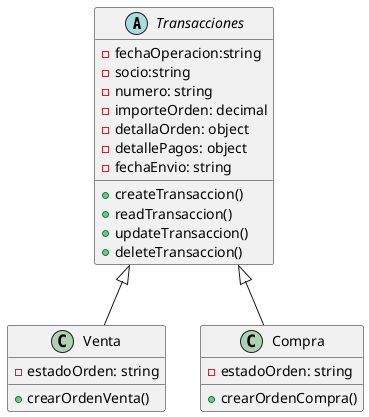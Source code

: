 @startuml Transacciones

abstract class Transacciones{
    - fechaOperacion:string
    - socio:string
    - numero: string
    - importeOrden: decimal
    - detallaOrden: object
    - detallePagos: object
    - fechaEnvio: string

    + createTransaccion()
    + readTransaccion()
    + updateTransaccion()
    + deleteTransaccion()
}

class Venta{
    - estadoOrden: string
    + crearOrdenVenta()
}

class Compra{
    - estadoOrden: string
    + crearOrdenCompra()
}

Transacciones <|-- Venta
Transacciones <|-- Compra

@enduml

